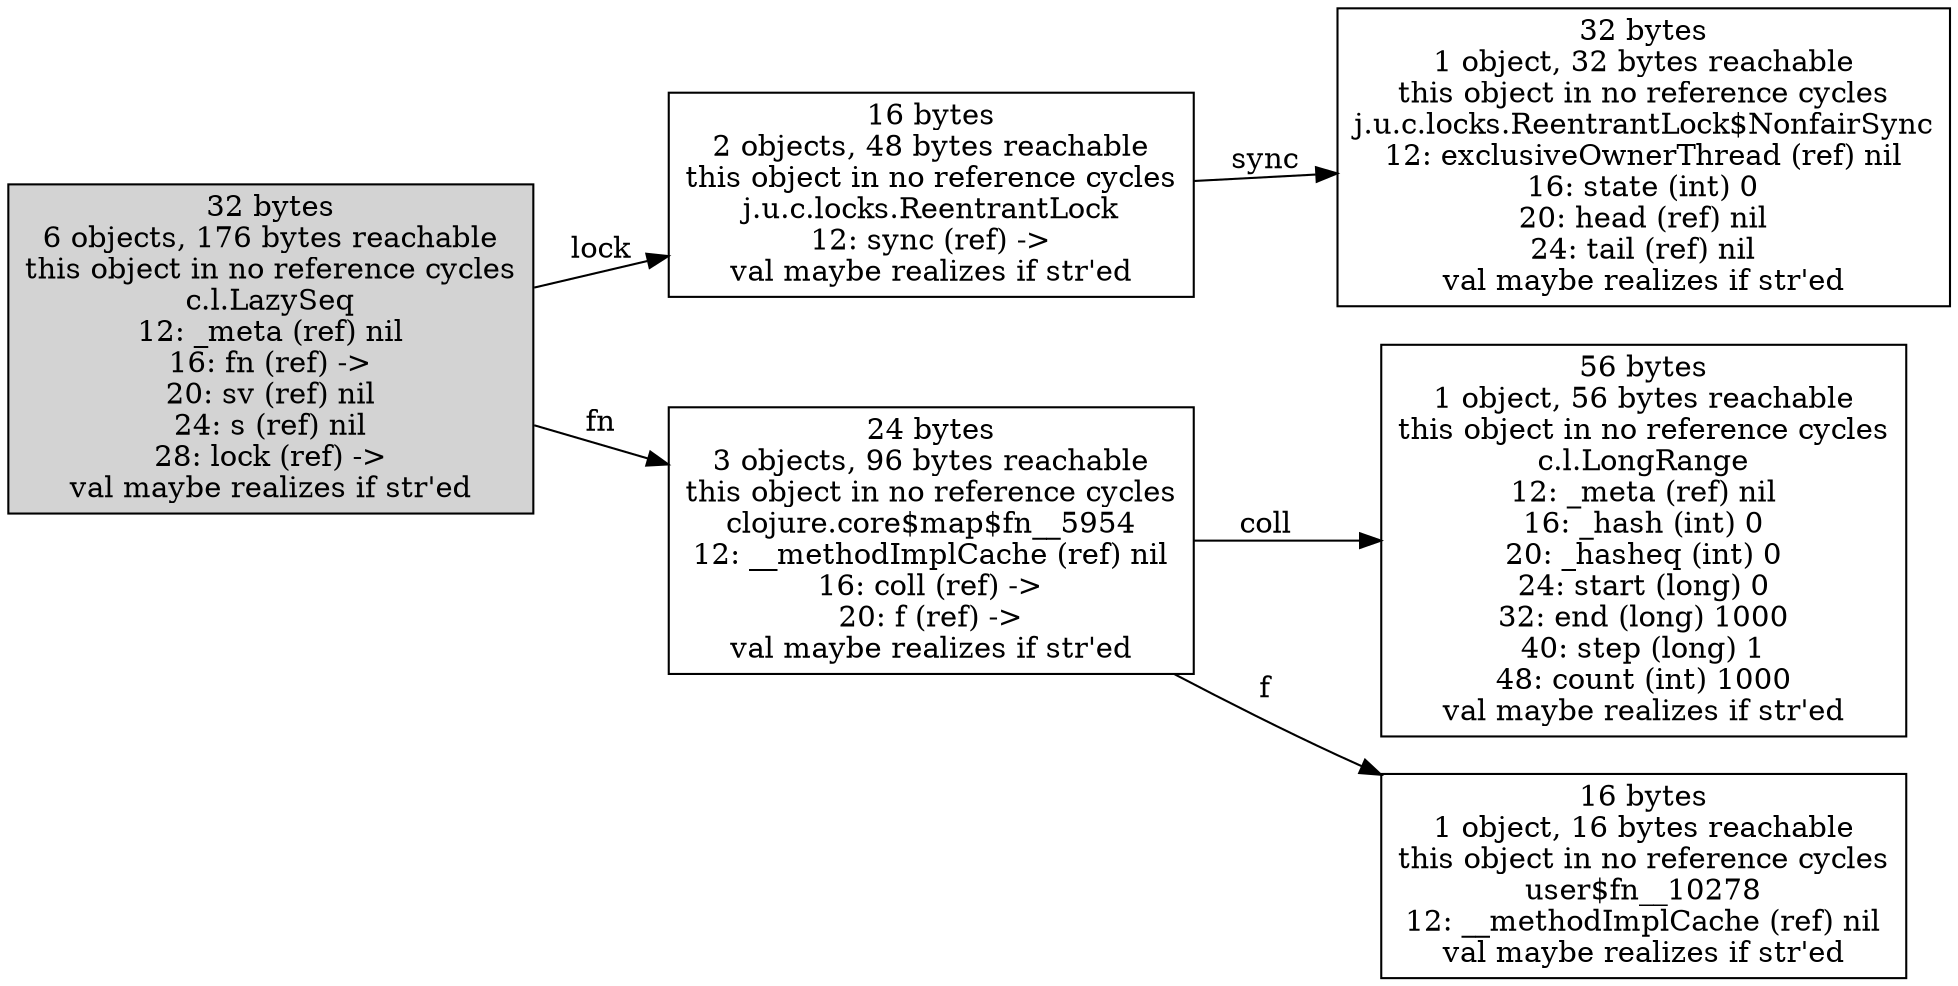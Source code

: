 digraph {
graph [layout="dot",rankdir="LR"];
"18128863040" ["reachable-only-from"=18128862592,"scc-num-nodes"=1,label="56 bytes
1 object, 56 bytes reachable
this object in no reference cycles
c.l.LongRange
12: _meta (ref) nil
16: _hash (int) 0
20: _hasheq (int) 0
24: start (long) 0
32: end (long) 1000
40: step (long) 1
48: count (int) 1000
val maybe realizes if str'ed",shape="box"];
"18128862592" ["reachable-only-from"=18128862592,"scc-num-nodes"=1,style="filled","my-unique-total-size"=176,"my-unique-num-reachable-nodes"=6,label="32 bytes
6 objects, 176 bytes reachable
this object in no reference cycles
c.l.LazySeq
12: _meta (ref) nil
16: fn (ref) ->
20: sv (ref) nil
24: s (ref) nil
28: lock (ref) ->
val maybe realizes if str'ed",shape="box"];
"18128863616" ["reachable-only-from"=18128862592,"scc-num-nodes"=1,label="16 bytes
2 objects, 48 bytes reachable
this object in no reference cycles
j.u.c.locks.ReentrantLock
12: sync (ref) ->
val maybe realizes if str'ed",shape="box"];
"18128862848" ["reachable-only-from"=18128862592,"scc-num-nodes"=1,label="24 bytes
3 objects, 96 bytes reachable
this object in no reference cycles
clojure.core$map$fn__5954
12: __methodImplCache (ref) nil
16: coll (ref) ->
20: f (ref) ->
val maybe realizes if str'ed",shape="box"];
"18128863488" ["reachable-only-from"=18128862592,"scc-num-nodes"=1,label="16 bytes
1 object, 16 bytes reachable
this object in no reference cycles
user$fn__10278
12: __methodImplCache (ref) nil
val maybe realizes if str'ed",shape="box"];
"18128863744" ["reachable-only-from"=18128862592,"scc-num-nodes"=1,label="32 bytes
1 object, 32 bytes reachable
this object in no reference cycles
j.u.c.locks.ReentrantLock$NonfairSync
12: exclusiveOwnerThread (ref) nil
16: state (int) 0
20: head (ref) nil
24: tail (ref) nil
val maybe realizes if str'ed",shape="box"];
"18128862592" -> "18128862848" ["field-name"="fn",label="fn"];
"18128862592" -> "18128863616" ["field-name"="lock",label="lock"];
"18128863616" -> "18128863744" ["field-name"="sync",label="sync"];
"18128862848" -> "18128863040" ["field-name"="coll",label="coll"];
"18128862848" -> "18128863488" ["field-name"="f",label="f"];
} 